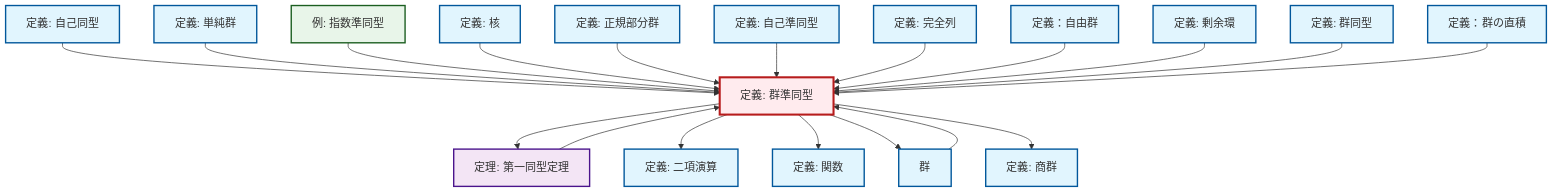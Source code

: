 graph TD
    classDef definition fill:#e1f5fe,stroke:#01579b,stroke-width:2px
    classDef theorem fill:#f3e5f5,stroke:#4a148c,stroke-width:2px
    classDef axiom fill:#fff3e0,stroke:#e65100,stroke-width:2px
    classDef example fill:#e8f5e9,stroke:#1b5e20,stroke-width:2px
    classDef current fill:#ffebee,stroke:#b71c1c,stroke-width:3px
    def-binary-operation["定義: 二項演算"]:::definition
    def-exact-sequence["定義: 完全列"]:::definition
    def-kernel["定義: 核"]:::definition
    def-endomorphism["定義: 自己準同型"]:::definition
    def-normal-subgroup["定義: 正規部分群"]:::definition
    def-function["定義: 関数"]:::definition
    ex-exponential-homomorphism["例: 指数準同型"]:::example
    def-isomorphism["定義: 群同型"]:::definition
    def-direct-product["定義：群の直積"]:::definition
    def-quotient-ring["定義: 剰余環"]:::definition
    def-free-group["定義：自由群"]:::definition
    def-simple-group["定義: 単純群"]:::definition
    def-quotient-group["定義: 商群"]:::definition
    thm-first-isomorphism["定理: 第一同型定理"]:::theorem
    def-automorphism["定義: 自己同型"]:::definition
    def-homomorphism["定義: 群準同型"]:::definition
    def-group["群"]:::definition
    def-homomorphism --> thm-first-isomorphism
    def-automorphism --> def-homomorphism
    def-simple-group --> def-homomorphism
    ex-exponential-homomorphism --> def-homomorphism
    def-kernel --> def-homomorphism
    def-homomorphism --> def-binary-operation
    def-normal-subgroup --> def-homomorphism
    def-endomorphism --> def-homomorphism
    def-homomorphism --> def-function
    def-exact-sequence --> def-homomorphism
    def-free-group --> def-homomorphism
    def-quotient-ring --> def-homomorphism
    def-isomorphism --> def-homomorphism
    def-direct-product --> def-homomorphism
    def-homomorphism --> def-group
    def-group --> def-homomorphism
    def-homomorphism --> def-quotient-group
    thm-first-isomorphism --> def-homomorphism
    class def-homomorphism current